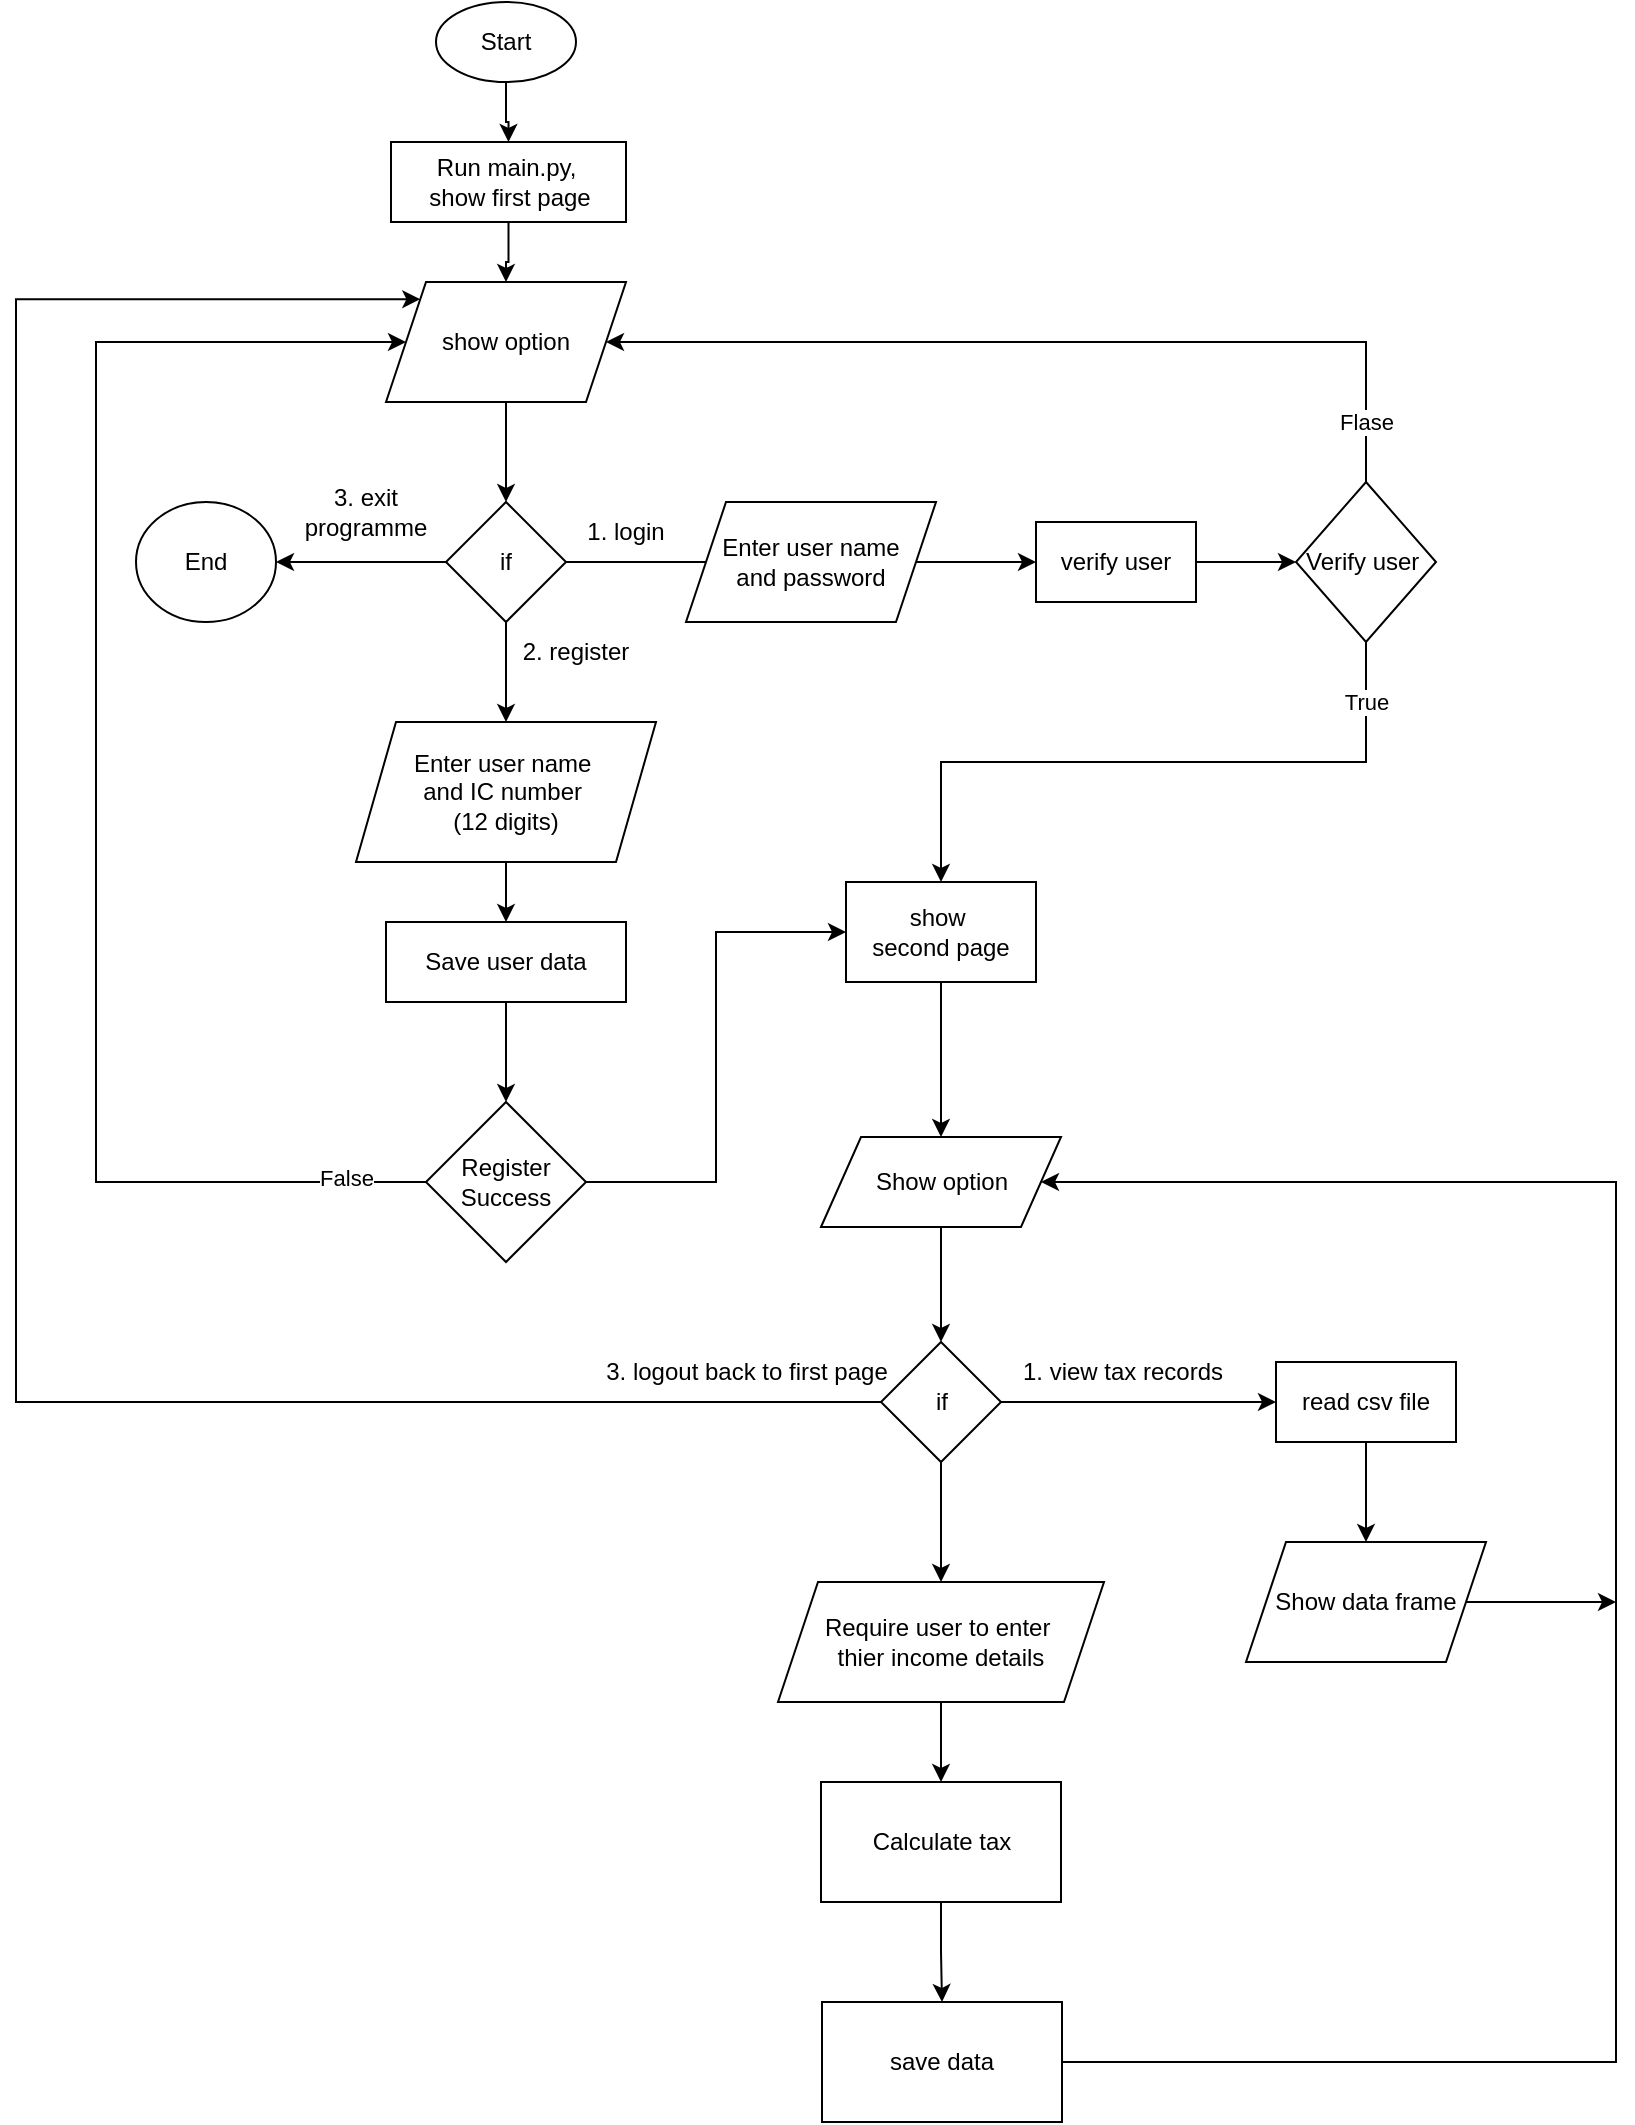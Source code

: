 <mxfile version="26.2.14">
  <diagram id="C5RBs43oDa-KdzZeNtuy" name="Page-1">
    <mxGraphModel dx="1155" dy="575" grid="1" gridSize="10" guides="1" tooltips="1" connect="1" arrows="1" fold="1" page="1" pageScale="1" pageWidth="827" pageHeight="1169" math="0" shadow="0">
      <root>
        <mxCell id="WIyWlLk6GJQsqaUBKTNV-0" />
        <mxCell id="WIyWlLk6GJQsqaUBKTNV-1" parent="WIyWlLk6GJQsqaUBKTNV-0" />
        <mxCell id="JdAZ2cySLwuWak4YsMem-2" style="edgeStyle=orthogonalEdgeStyle;rounded=0;orthogonalLoop=1;jettySize=auto;html=1;" edge="1" parent="WIyWlLk6GJQsqaUBKTNV-1" source="o1jFse1Ho-8cPkj3V7hL-0" target="JdAZ2cySLwuWak4YsMem-1">
          <mxGeometry relative="1" as="geometry" />
        </mxCell>
        <mxCell id="o1jFse1Ho-8cPkj3V7hL-0" value="Start" style="ellipse;whiteSpace=wrap;html=1;" parent="WIyWlLk6GJQsqaUBKTNV-1" vertex="1">
          <mxGeometry x="220" y="20" width="70" height="40" as="geometry" />
        </mxCell>
        <mxCell id="o1jFse1Ho-8cPkj3V7hL-12" style="edgeStyle=orthogonalEdgeStyle;rounded=0;orthogonalLoop=1;jettySize=auto;html=1;" parent="WIyWlLk6GJQsqaUBKTNV-1" source="o1jFse1Ho-8cPkj3V7hL-1" target="o1jFse1Ho-8cPkj3V7hL-14" edge="1">
          <mxGeometry relative="1" as="geometry">
            <mxPoint x="140" y="300" as="targetPoint" />
          </mxGeometry>
        </mxCell>
        <mxCell id="JdAZ2cySLwuWak4YsMem-4" style="edgeStyle=orthogonalEdgeStyle;rounded=0;orthogonalLoop=1;jettySize=auto;html=1;" edge="1" parent="WIyWlLk6GJQsqaUBKTNV-1" source="o1jFse1Ho-8cPkj3V7hL-1" target="JdAZ2cySLwuWak4YsMem-5">
          <mxGeometry relative="1" as="geometry">
            <mxPoint x="255" y="380" as="targetPoint" />
          </mxGeometry>
        </mxCell>
        <mxCell id="o1jFse1Ho-8cPkj3V7hL-1" value="if" style="rhombus;whiteSpace=wrap;html=1;" parent="WIyWlLk6GJQsqaUBKTNV-1" vertex="1">
          <mxGeometry x="225" y="270" width="60" height="60" as="geometry" />
        </mxCell>
        <mxCell id="o1jFse1Ho-8cPkj3V7hL-22" style="edgeStyle=orthogonalEdgeStyle;rounded=0;orthogonalLoop=1;jettySize=auto;html=1;entryX=0.5;entryY=0;entryDx=0;entryDy=0;" parent="WIyWlLk6GJQsqaUBKTNV-1" source="o1jFse1Ho-8cPkj3V7hL-2" target="o1jFse1Ho-8cPkj3V7hL-1" edge="1">
          <mxGeometry relative="1" as="geometry" />
        </mxCell>
        <mxCell id="o1jFse1Ho-8cPkj3V7hL-2" value="show option" style="shape=parallelogram;perimeter=parallelogramPerimeter;whiteSpace=wrap;html=1;fixedSize=1;" parent="WIyWlLk6GJQsqaUBKTNV-1" vertex="1">
          <mxGeometry x="195" y="160" width="120" height="60" as="geometry" />
        </mxCell>
        <mxCell id="o1jFse1Ho-8cPkj3V7hL-6" value="" style="endArrow=classic;html=1;rounded=0;exitX=1;exitY=0.5;exitDx=0;exitDy=0;" parent="WIyWlLk6GJQsqaUBKTNV-1" source="o1jFse1Ho-8cPkj3V7hL-1" target="o1jFse1Ho-8cPkj3V7hL-16" edge="1">
          <mxGeometry width="50" height="50" relative="1" as="geometry">
            <mxPoint x="285" y="300" as="sourcePoint" />
            <mxPoint x="360" y="300" as="targetPoint" />
          </mxGeometry>
        </mxCell>
        <mxCell id="o1jFse1Ho-8cPkj3V7hL-7" value="1. login" style="text;html=1;align=center;verticalAlign=middle;whiteSpace=wrap;rounded=0;" parent="WIyWlLk6GJQsqaUBKTNV-1" vertex="1">
          <mxGeometry x="285" y="270" width="60" height="30" as="geometry" />
        </mxCell>
        <mxCell id="o1jFse1Ho-8cPkj3V7hL-8" value="2. register" style="text;html=1;align=center;verticalAlign=middle;whiteSpace=wrap;rounded=0;" parent="WIyWlLk6GJQsqaUBKTNV-1" vertex="1">
          <mxGeometry x="260" y="330" width="60" height="30" as="geometry" />
        </mxCell>
        <mxCell id="o1jFse1Ho-8cPkj3V7hL-10" value="3. exit programme" style="text;html=1;align=center;verticalAlign=middle;whiteSpace=wrap;rounded=0;" parent="WIyWlLk6GJQsqaUBKTNV-1" vertex="1">
          <mxGeometry x="155" y="260" width="60" height="30" as="geometry" />
        </mxCell>
        <mxCell id="o1jFse1Ho-8cPkj3V7hL-14" value="End" style="ellipse;whiteSpace=wrap;html=1;" parent="WIyWlLk6GJQsqaUBKTNV-1" vertex="1">
          <mxGeometry x="70" y="270" width="70" height="60" as="geometry" />
        </mxCell>
        <mxCell id="JdAZ2cySLwuWak4YsMem-14" style="edgeStyle=orthogonalEdgeStyle;rounded=0;orthogonalLoop=1;jettySize=auto;html=1;entryX=0;entryY=0.5;entryDx=0;entryDy=0;" edge="1" parent="WIyWlLk6GJQsqaUBKTNV-1" source="o1jFse1Ho-8cPkj3V7hL-16" target="o1jFse1Ho-8cPkj3V7hL-17">
          <mxGeometry relative="1" as="geometry" />
        </mxCell>
        <mxCell id="o1jFse1Ho-8cPkj3V7hL-16" value="verify user" style="rounded=0;whiteSpace=wrap;html=1;" parent="WIyWlLk6GJQsqaUBKTNV-1" vertex="1">
          <mxGeometry x="520" y="280" width="80" height="40" as="geometry" />
        </mxCell>
        <mxCell id="o1jFse1Ho-8cPkj3V7hL-19" style="edgeStyle=orthogonalEdgeStyle;rounded=0;orthogonalLoop=1;jettySize=auto;html=1;exitX=0.5;exitY=0;exitDx=0;exitDy=0;entryX=1;entryY=0.5;entryDx=0;entryDy=0;" parent="WIyWlLk6GJQsqaUBKTNV-1" source="o1jFse1Ho-8cPkj3V7hL-17" edge="1" target="o1jFse1Ho-8cPkj3V7hL-2">
          <mxGeometry relative="1" as="geometry">
            <mxPoint x="260" y="240" as="targetPoint" />
            <Array as="points">
              <mxPoint x="685" y="190" />
            </Array>
            <mxPoint x="710" y="210" as="sourcePoint" />
          </mxGeometry>
        </mxCell>
        <mxCell id="o1jFse1Ho-8cPkj3V7hL-23" value="Flase" style="edgeLabel;html=1;align=center;verticalAlign=middle;resizable=0;points=[];" parent="o1jFse1Ho-8cPkj3V7hL-19" vertex="1" connectable="0">
          <mxGeometry x="-0.483" relative="1" as="geometry">
            <mxPoint x="46" y="40" as="offset" />
          </mxGeometry>
        </mxCell>
        <mxCell id="o1jFse1Ho-8cPkj3V7hL-25" value="" style="edgeStyle=orthogonalEdgeStyle;rounded=0;orthogonalLoop=1;jettySize=auto;html=1;entryX=0.5;entryY=0;entryDx=0;entryDy=0;" parent="WIyWlLk6GJQsqaUBKTNV-1" source="o1jFse1Ho-8cPkj3V7hL-17" target="JdAZ2cySLwuWak4YsMem-16" edge="1">
          <mxGeometry relative="1" as="geometry">
            <mxPoint x="685" y="500" as="targetPoint" />
            <Array as="points">
              <mxPoint x="685" y="400" />
              <mxPoint x="473" y="400" />
            </Array>
          </mxGeometry>
        </mxCell>
        <mxCell id="o1jFse1Ho-8cPkj3V7hL-27" value="True" style="edgeLabel;html=1;align=center;verticalAlign=middle;resizable=0;points=[];" parent="o1jFse1Ho-8cPkj3V7hL-25" vertex="1" connectable="0">
          <mxGeometry x="-0.233" y="2" relative="1" as="geometry">
            <mxPoint x="67" y="-32" as="offset" />
          </mxGeometry>
        </mxCell>
        <mxCell id="o1jFse1Ho-8cPkj3V7hL-17" value="Verify user&amp;nbsp;" style="rhombus;whiteSpace=wrap;html=1;" parent="WIyWlLk6GJQsqaUBKTNV-1" vertex="1">
          <mxGeometry x="650" y="260" width="70" height="80" as="geometry" />
        </mxCell>
        <mxCell id="JdAZ2cySLwuWak4YsMem-3" style="edgeStyle=orthogonalEdgeStyle;rounded=0;orthogonalLoop=1;jettySize=auto;html=1;entryX=0.5;entryY=0;entryDx=0;entryDy=0;" edge="1" parent="WIyWlLk6GJQsqaUBKTNV-1" source="JdAZ2cySLwuWak4YsMem-1" target="o1jFse1Ho-8cPkj3V7hL-2">
          <mxGeometry relative="1" as="geometry" />
        </mxCell>
        <mxCell id="JdAZ2cySLwuWak4YsMem-1" value="Run main.py,&amp;nbsp;&lt;div&gt;show first page&lt;/div&gt;" style="rounded=0;whiteSpace=wrap;html=1;" vertex="1" parent="WIyWlLk6GJQsqaUBKTNV-1">
          <mxGeometry x="197.5" y="90" width="117.5" height="40" as="geometry" />
        </mxCell>
        <mxCell id="JdAZ2cySLwuWak4YsMem-10" style="edgeStyle=orthogonalEdgeStyle;rounded=0;orthogonalLoop=1;jettySize=auto;html=1;entryX=0.5;entryY=0;entryDx=0;entryDy=0;" edge="1" parent="WIyWlLk6GJQsqaUBKTNV-1" source="JdAZ2cySLwuWak4YsMem-5" target="JdAZ2cySLwuWak4YsMem-9">
          <mxGeometry relative="1" as="geometry" />
        </mxCell>
        <mxCell id="JdAZ2cySLwuWak4YsMem-5" value="Enter user name&amp;nbsp;&lt;div&gt;and IC number&amp;nbsp;&lt;/div&gt;&lt;div&gt;(12 digits)&lt;/div&gt;" style="shape=parallelogram;perimeter=parallelogramPerimeter;whiteSpace=wrap;html=1;fixedSize=1;" vertex="1" parent="WIyWlLk6GJQsqaUBKTNV-1">
          <mxGeometry x="180" y="380" width="150" height="70" as="geometry" />
        </mxCell>
        <mxCell id="JdAZ2cySLwuWak4YsMem-7" value="Enter user name&lt;br&gt;and password" style="shape=parallelogram;perimeter=parallelogramPerimeter;whiteSpace=wrap;html=1;fixedSize=1;" vertex="1" parent="WIyWlLk6GJQsqaUBKTNV-1">
          <mxGeometry x="345" y="270" width="125" height="60" as="geometry" />
        </mxCell>
        <mxCell id="JdAZ2cySLwuWak4YsMem-12" style="edgeStyle=orthogonalEdgeStyle;rounded=0;orthogonalLoop=1;jettySize=auto;html=1;entryX=0;entryY=0.5;entryDx=0;entryDy=0;" edge="1" parent="WIyWlLk6GJQsqaUBKTNV-1" source="JdAZ2cySLwuWak4YsMem-8" target="o1jFse1Ho-8cPkj3V7hL-2">
          <mxGeometry relative="1" as="geometry">
            <mxPoint x="20" y="190" as="targetPoint" />
            <Array as="points">
              <mxPoint x="50" y="610" />
              <mxPoint x="50" y="190" />
            </Array>
          </mxGeometry>
        </mxCell>
        <mxCell id="JdAZ2cySLwuWak4YsMem-13" value="False&lt;div&gt;&lt;br&gt;&lt;/div&gt;" style="edgeLabel;html=1;align=center;verticalAlign=middle;resizable=0;points=[];" vertex="1" connectable="0" parent="JdAZ2cySLwuWak4YsMem-12">
          <mxGeometry x="-0.892" y="5" relative="1" as="geometry">
            <mxPoint as="offset" />
          </mxGeometry>
        </mxCell>
        <mxCell id="JdAZ2cySLwuWak4YsMem-15" style="edgeStyle=orthogonalEdgeStyle;rounded=0;orthogonalLoop=1;jettySize=auto;html=1;entryX=0;entryY=0.5;entryDx=0;entryDy=0;" edge="1" parent="WIyWlLk6GJQsqaUBKTNV-1" source="JdAZ2cySLwuWak4YsMem-8" target="JdAZ2cySLwuWak4YsMem-16">
          <mxGeometry relative="1" as="geometry">
            <mxPoint x="520" y="610" as="targetPoint" />
          </mxGeometry>
        </mxCell>
        <mxCell id="JdAZ2cySLwuWak4YsMem-8" value="Register Success" style="rhombus;whiteSpace=wrap;html=1;" vertex="1" parent="WIyWlLk6GJQsqaUBKTNV-1">
          <mxGeometry x="215" y="570" width="80" height="80" as="geometry" />
        </mxCell>
        <mxCell id="JdAZ2cySLwuWak4YsMem-11" style="edgeStyle=orthogonalEdgeStyle;rounded=0;orthogonalLoop=1;jettySize=auto;html=1;entryX=0.5;entryY=0;entryDx=0;entryDy=0;" edge="1" parent="WIyWlLk6GJQsqaUBKTNV-1" source="JdAZ2cySLwuWak4YsMem-9" target="JdAZ2cySLwuWak4YsMem-8">
          <mxGeometry relative="1" as="geometry" />
        </mxCell>
        <mxCell id="JdAZ2cySLwuWak4YsMem-9" value="Save user data" style="rounded=0;whiteSpace=wrap;html=1;" vertex="1" parent="WIyWlLk6GJQsqaUBKTNV-1">
          <mxGeometry x="195" y="480" width="120" height="40" as="geometry" />
        </mxCell>
        <mxCell id="JdAZ2cySLwuWak4YsMem-20" value="" style="edgeStyle=orthogonalEdgeStyle;rounded=0;orthogonalLoop=1;jettySize=auto;html=1;" edge="1" parent="WIyWlLk6GJQsqaUBKTNV-1" source="JdAZ2cySLwuWak4YsMem-16" target="JdAZ2cySLwuWak4YsMem-19">
          <mxGeometry relative="1" as="geometry" />
        </mxCell>
        <mxCell id="JdAZ2cySLwuWak4YsMem-16" value="show&amp;nbsp;&lt;div&gt;second page&lt;/div&gt;" style="rounded=0;whiteSpace=wrap;html=1;" vertex="1" parent="WIyWlLk6GJQsqaUBKTNV-1">
          <mxGeometry x="425" y="460" width="95" height="50" as="geometry" />
        </mxCell>
        <mxCell id="JdAZ2cySLwuWak4YsMem-22" style="edgeStyle=orthogonalEdgeStyle;rounded=0;orthogonalLoop=1;jettySize=auto;html=1;" edge="1" parent="WIyWlLk6GJQsqaUBKTNV-1" source="JdAZ2cySLwuWak4YsMem-19" target="JdAZ2cySLwuWak4YsMem-21">
          <mxGeometry relative="1" as="geometry" />
        </mxCell>
        <mxCell id="JdAZ2cySLwuWak4YsMem-19" value="Show option" style="shape=parallelogram;perimeter=parallelogramPerimeter;whiteSpace=wrap;html=1;fixedSize=1;rounded=0;" vertex="1" parent="WIyWlLk6GJQsqaUBKTNV-1">
          <mxGeometry x="412.5" y="587.5" width="120" height="45" as="geometry" />
        </mxCell>
        <mxCell id="JdAZ2cySLwuWak4YsMem-23" style="edgeStyle=orthogonalEdgeStyle;rounded=0;orthogonalLoop=1;jettySize=auto;html=1;entryX=0;entryY=0;entryDx=0;entryDy=0;" edge="1" parent="WIyWlLk6GJQsqaUBKTNV-1" source="JdAZ2cySLwuWak4YsMem-21" target="o1jFse1Ho-8cPkj3V7hL-2">
          <mxGeometry relative="1" as="geometry">
            <mxPoint x="285" y="720" as="targetPoint" />
            <Array as="points">
              <mxPoint x="10" y="720" />
              <mxPoint x="10" y="169" />
            </Array>
          </mxGeometry>
        </mxCell>
        <mxCell id="JdAZ2cySLwuWak4YsMem-24" style="edgeStyle=orthogonalEdgeStyle;rounded=0;orthogonalLoop=1;jettySize=auto;html=1;" edge="1" parent="WIyWlLk6GJQsqaUBKTNV-1" source="JdAZ2cySLwuWak4YsMem-21">
          <mxGeometry relative="1" as="geometry">
            <mxPoint x="640" y="720" as="targetPoint" />
          </mxGeometry>
        </mxCell>
        <mxCell id="JdAZ2cySLwuWak4YsMem-25" style="edgeStyle=orthogonalEdgeStyle;rounded=0;orthogonalLoop=1;jettySize=auto;html=1;entryX=0.5;entryY=0;entryDx=0;entryDy=0;" edge="1" parent="WIyWlLk6GJQsqaUBKTNV-1" source="JdAZ2cySLwuWak4YsMem-21" target="JdAZ2cySLwuWak4YsMem-36">
          <mxGeometry relative="1" as="geometry">
            <mxPoint x="330" y="780" as="targetPoint" />
            <Array as="points" />
          </mxGeometry>
        </mxCell>
        <mxCell id="JdAZ2cySLwuWak4YsMem-21" value="if" style="rhombus;whiteSpace=wrap;html=1;" vertex="1" parent="WIyWlLk6GJQsqaUBKTNV-1">
          <mxGeometry x="442.5" y="690" width="60" height="60" as="geometry" />
        </mxCell>
        <mxCell id="JdAZ2cySLwuWak4YsMem-28" value="3. logout back to first page" style="text;html=1;align=center;verticalAlign=middle;resizable=0;points=[];autosize=1;strokeColor=none;fillColor=none;" vertex="1" parent="WIyWlLk6GJQsqaUBKTNV-1">
          <mxGeometry x="295" y="690" width="160" height="30" as="geometry" />
        </mxCell>
        <mxCell id="JdAZ2cySLwuWak4YsMem-29" value="1. view tax records" style="text;html=1;align=center;verticalAlign=middle;resizable=0;points=[];autosize=1;strokeColor=none;fillColor=none;" vertex="1" parent="WIyWlLk6GJQsqaUBKTNV-1">
          <mxGeometry x="502.5" y="690" width="120" height="30" as="geometry" />
        </mxCell>
        <mxCell id="JdAZ2cySLwuWak4YsMem-33" style="edgeStyle=orthogonalEdgeStyle;rounded=0;orthogonalLoop=1;jettySize=auto;html=1;" edge="1" parent="WIyWlLk6GJQsqaUBKTNV-1" source="JdAZ2cySLwuWak4YsMem-32" target="JdAZ2cySLwuWak4YsMem-34">
          <mxGeometry relative="1" as="geometry">
            <mxPoint x="685" y="780" as="targetPoint" />
          </mxGeometry>
        </mxCell>
        <mxCell id="JdAZ2cySLwuWak4YsMem-32" value="read csv file" style="rounded=0;whiteSpace=wrap;html=1;" vertex="1" parent="WIyWlLk6GJQsqaUBKTNV-1">
          <mxGeometry x="640" y="700" width="90" height="40" as="geometry" />
        </mxCell>
        <mxCell id="JdAZ2cySLwuWak4YsMem-42" style="edgeStyle=orthogonalEdgeStyle;rounded=0;orthogonalLoop=1;jettySize=auto;html=1;" edge="1" parent="WIyWlLk6GJQsqaUBKTNV-1" source="JdAZ2cySLwuWak4YsMem-34">
          <mxGeometry relative="1" as="geometry">
            <mxPoint x="810" y="820" as="targetPoint" />
          </mxGeometry>
        </mxCell>
        <mxCell id="JdAZ2cySLwuWak4YsMem-34" value="Show data frame" style="shape=parallelogram;perimeter=parallelogramPerimeter;whiteSpace=wrap;html=1;fixedSize=1;" vertex="1" parent="WIyWlLk6GJQsqaUBKTNV-1">
          <mxGeometry x="625" y="790" width="120" height="60" as="geometry" />
        </mxCell>
        <mxCell id="JdAZ2cySLwuWak4YsMem-40" style="edgeStyle=orthogonalEdgeStyle;rounded=0;orthogonalLoop=1;jettySize=auto;html=1;entryX=0.5;entryY=0;entryDx=0;entryDy=0;" edge="1" parent="WIyWlLk6GJQsqaUBKTNV-1" source="JdAZ2cySLwuWak4YsMem-35" target="JdAZ2cySLwuWak4YsMem-39">
          <mxGeometry relative="1" as="geometry" />
        </mxCell>
        <mxCell id="JdAZ2cySLwuWak4YsMem-35" value="Calculate tax" style="rounded=0;whiteSpace=wrap;html=1;" vertex="1" parent="WIyWlLk6GJQsqaUBKTNV-1">
          <mxGeometry x="412.5" y="910" width="120" height="60" as="geometry" />
        </mxCell>
        <mxCell id="JdAZ2cySLwuWak4YsMem-38" style="edgeStyle=orthogonalEdgeStyle;rounded=0;orthogonalLoop=1;jettySize=auto;html=1;" edge="1" parent="WIyWlLk6GJQsqaUBKTNV-1" source="JdAZ2cySLwuWak4YsMem-36" target="JdAZ2cySLwuWak4YsMem-35">
          <mxGeometry relative="1" as="geometry" />
        </mxCell>
        <mxCell id="JdAZ2cySLwuWak4YsMem-36" value="Require user to enter&amp;nbsp;&lt;div&gt;thier income details&lt;/div&gt;" style="shape=parallelogram;perimeter=parallelogramPerimeter;whiteSpace=wrap;html=1;fixedSize=1;" vertex="1" parent="WIyWlLk6GJQsqaUBKTNV-1">
          <mxGeometry x="391" y="810" width="163" height="60" as="geometry" />
        </mxCell>
        <mxCell id="JdAZ2cySLwuWak4YsMem-41" style="edgeStyle=orthogonalEdgeStyle;rounded=0;orthogonalLoop=1;jettySize=auto;html=1;entryX=1;entryY=0.5;entryDx=0;entryDy=0;" edge="1" parent="WIyWlLk6GJQsqaUBKTNV-1" source="JdAZ2cySLwuWak4YsMem-39" target="JdAZ2cySLwuWak4YsMem-19">
          <mxGeometry relative="1" as="geometry">
            <Array as="points">
              <mxPoint x="810" y="1050" />
              <mxPoint x="810" y="610" />
            </Array>
          </mxGeometry>
        </mxCell>
        <mxCell id="JdAZ2cySLwuWak4YsMem-39" value="save data" style="rounded=0;whiteSpace=wrap;html=1;" vertex="1" parent="WIyWlLk6GJQsqaUBKTNV-1">
          <mxGeometry x="413" y="1020" width="120" height="60" as="geometry" />
        </mxCell>
      </root>
    </mxGraphModel>
  </diagram>
</mxfile>
